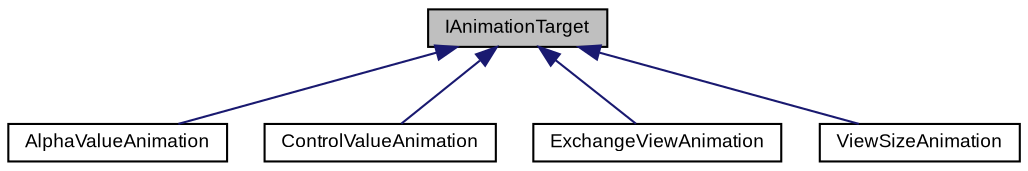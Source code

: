 digraph "IAnimationTarget"
{
  bgcolor="transparent";
  edge [fontname="Arial",fontsize="9",labelfontname="Arial",labelfontsize="9"];
  node [fontname="Arial",fontsize="9",shape=record];
  Node1 [label="IAnimationTarget",height=0.2,width=0.4,color="black", fillcolor="grey75", style="filled" fontcolor="black"];
  Node1 -> Node2 [dir="back",color="midnightblue",fontsize="9",style="solid",fontname="Arial"];
  Node2 [label="AlphaValueAnimation",height=0.2,width=0.4,color="black",URL="$class_v_s_t_g_u_i_1_1_animation_1_1_alpha_value_animation.html",tooltip="animates the alpha value of the view "];
  Node1 -> Node3 [dir="back",color="midnightblue",fontsize="9",style="solid",fontname="Arial"];
  Node3 [label="ControlValueAnimation",height=0.2,width=0.4,color="black",URL="$class_v_s_t_g_u_i_1_1_animation_1_1_control_value_animation.html",tooltip="animates the value of a CControl "];
  Node1 -> Node4 [dir="back",color="midnightblue",fontsize="9",style="solid",fontname="Arial"];
  Node4 [label="ExchangeViewAnimation",height=0.2,width=0.4,color="black",URL="$class_v_s_t_g_u_i_1_1_animation_1_1_exchange_view_animation.html",tooltip="exchange a view by another view with an animation "];
  Node1 -> Node5 [dir="back",color="midnightblue",fontsize="9",style="solid",fontname="Arial"];
  Node5 [label="ViewSizeAnimation",height=0.2,width=0.4,color="black",URL="$class_v_s_t_g_u_i_1_1_animation_1_1_view_size_animation.html",tooltip="animates the view size of the view "];
}

